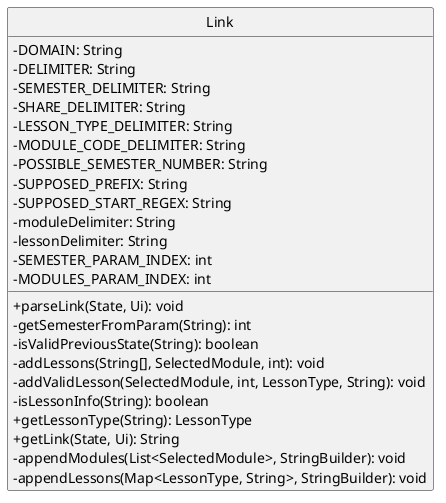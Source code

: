 @startuml
'https://plantuml.com/sequence-diagram
hide circle
skinparam classAttributeIconSize 0

class Link {
    - DOMAIN: String
    - DELIMITER: String
    - SEMESTER_DELIMITER: String
    - SHARE_DELIMITER: String
    - LESSON_TYPE_DELIMITER: String
    - MODULE_CODE_DELIMITER: String
    - POSSIBLE_SEMESTER_NUMBER: String
    - SUPPOSED_PREFIX: String
    - SUPPOSED_START_REGEX: String
    - moduleDelimiter: String
    - lessonDelimiter: String
    - SEMESTER_PARAM_INDEX: int
    - MODULES_PARAM_INDEX: int

    + parseLink(State, Ui): void
    - getSemesterFromParam(String): int
    - isValidPreviousState(String): boolean
    - addLessons(String[], SelectedModule, int): void
    - addValidLesson(SelectedModule, int, LessonType, String): void
    - isLessonInfo(String): boolean
    + getLessonType(String): LessonType
    + getLink(State, Ui): String
    - appendModules(List<SelectedModule>, StringBuilder): void
    - appendLessons(Map<LessonType, String>, StringBuilder): void
}
@enduml